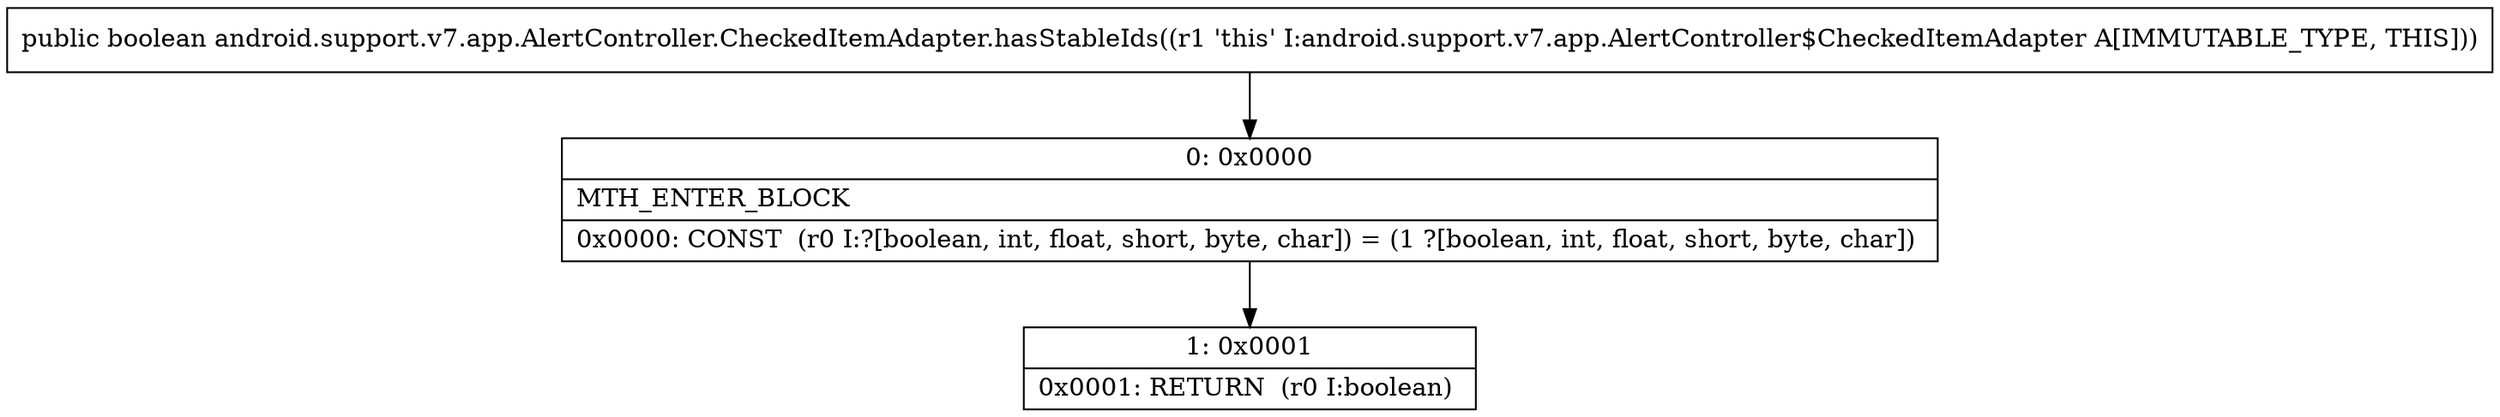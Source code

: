 digraph "CFG forandroid.support.v7.app.AlertController.CheckedItemAdapter.hasStableIds()Z" {
Node_0 [shape=record,label="{0\:\ 0x0000|MTH_ENTER_BLOCK\l|0x0000: CONST  (r0 I:?[boolean, int, float, short, byte, char]) = (1 ?[boolean, int, float, short, byte, char]) \l}"];
Node_1 [shape=record,label="{1\:\ 0x0001|0x0001: RETURN  (r0 I:boolean) \l}"];
MethodNode[shape=record,label="{public boolean android.support.v7.app.AlertController.CheckedItemAdapter.hasStableIds((r1 'this' I:android.support.v7.app.AlertController$CheckedItemAdapter A[IMMUTABLE_TYPE, THIS])) }"];
MethodNode -> Node_0;
Node_0 -> Node_1;
}

